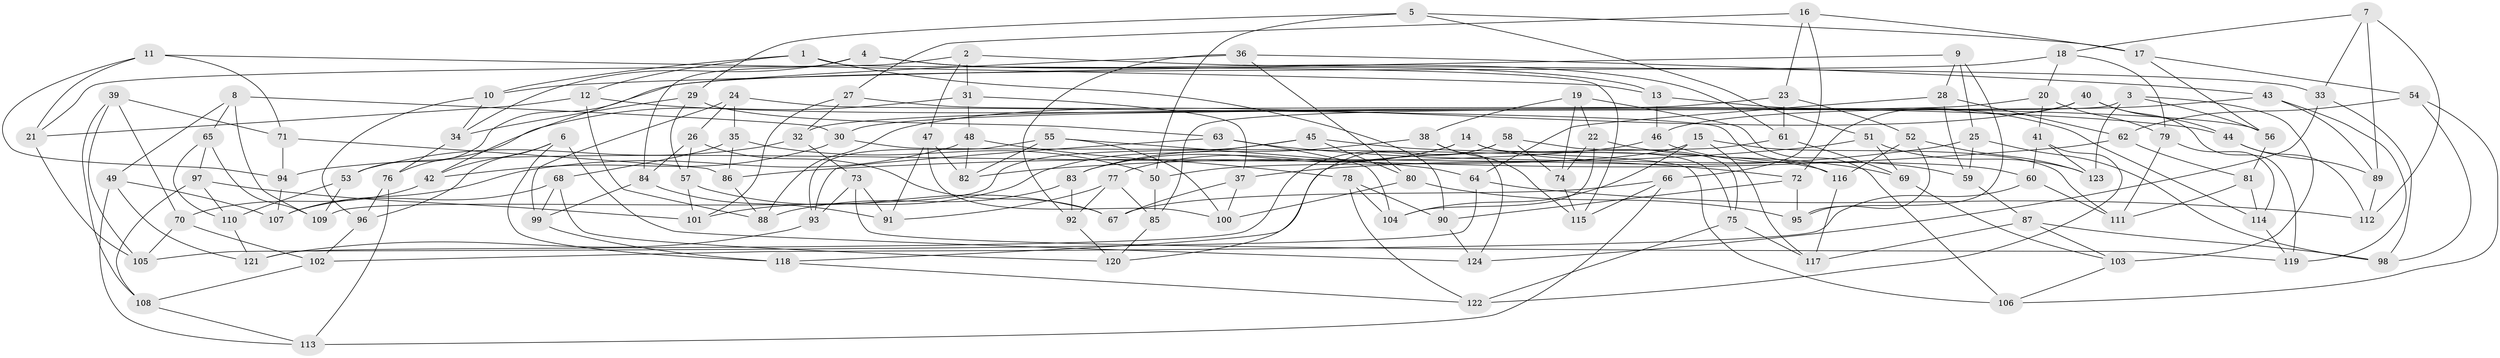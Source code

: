 // coarse degree distribution, {3: 0.08139534883720931, 5: 0.11627906976744186, 4: 0.6744186046511628, 8: 0.03488372093023256, 11: 0.011627906976744186, 2: 0.011627906976744186, 6: 0.023255813953488372, 7: 0.03488372093023256, 9: 0.011627906976744186}
// Generated by graph-tools (version 1.1) at 2025/03/03/04/25 22:03:03]
// undirected, 124 vertices, 248 edges
graph export_dot {
graph [start="1"]
  node [color=gray90,style=filled];
  1;
  2;
  3;
  4;
  5;
  6;
  7;
  8;
  9;
  10;
  11;
  12;
  13;
  14;
  15;
  16;
  17;
  18;
  19;
  20;
  21;
  22;
  23;
  24;
  25;
  26;
  27;
  28;
  29;
  30;
  31;
  32;
  33;
  34;
  35;
  36;
  37;
  38;
  39;
  40;
  41;
  42;
  43;
  44;
  45;
  46;
  47;
  48;
  49;
  50;
  51;
  52;
  53;
  54;
  55;
  56;
  57;
  58;
  59;
  60;
  61;
  62;
  63;
  64;
  65;
  66;
  67;
  68;
  69;
  70;
  71;
  72;
  73;
  74;
  75;
  76;
  77;
  78;
  79;
  80;
  81;
  82;
  83;
  84;
  85;
  86;
  87;
  88;
  89;
  90;
  91;
  92;
  93;
  94;
  95;
  96;
  97;
  98;
  99;
  100;
  101;
  102;
  103;
  104;
  105;
  106;
  107;
  108;
  109;
  110;
  111;
  112;
  113;
  114;
  115;
  116;
  117;
  118;
  119;
  120;
  121;
  122;
  123;
  124;
  1 -- 115;
  1 -- 90;
  1 -- 10;
  1 -- 12;
  2 -- 21;
  2 -- 47;
  2 -- 31;
  2 -- 33;
  3 -- 123;
  3 -- 56;
  3 -- 103;
  3 -- 85;
  4 -- 34;
  4 -- 13;
  4 -- 84;
  4 -- 61;
  5 -- 51;
  5 -- 17;
  5 -- 29;
  5 -- 50;
  6 -- 118;
  6 -- 96;
  6 -- 124;
  6 -- 42;
  7 -- 18;
  7 -- 33;
  7 -- 112;
  7 -- 89;
  8 -- 30;
  8 -- 109;
  8 -- 65;
  8 -- 49;
  9 -- 25;
  9 -- 95;
  9 -- 28;
  9 -- 10;
  10 -- 34;
  10 -- 96;
  11 -- 21;
  11 -- 94;
  11 -- 13;
  11 -- 71;
  12 -- 44;
  12 -- 21;
  12 -- 88;
  13 -- 114;
  13 -- 46;
  14 -- 77;
  14 -- 83;
  14 -- 60;
  14 -- 75;
  15 -- 111;
  15 -- 104;
  15 -- 117;
  15 -- 50;
  16 -- 27;
  16 -- 17;
  16 -- 23;
  16 -- 66;
  17 -- 56;
  17 -- 54;
  18 -- 53;
  18 -- 20;
  18 -- 79;
  19 -- 22;
  19 -- 106;
  19 -- 74;
  19 -- 38;
  20 -- 41;
  20 -- 30;
  20 -- 79;
  21 -- 105;
  22 -- 69;
  22 -- 104;
  22 -- 74;
  23 -- 32;
  23 -- 52;
  23 -- 61;
  24 -- 35;
  24 -- 26;
  24 -- 99;
  24 -- 116;
  25 -- 59;
  25 -- 37;
  25 -- 98;
  26 -- 84;
  26 -- 67;
  26 -- 57;
  27 -- 32;
  27 -- 56;
  27 -- 101;
  28 -- 59;
  28 -- 62;
  28 -- 64;
  29 -- 57;
  29 -- 63;
  29 -- 34;
  30 -- 106;
  30 -- 42;
  31 -- 48;
  31 -- 37;
  31 -- 76;
  32 -- 53;
  32 -- 73;
  33 -- 98;
  33 -- 124;
  34 -- 76;
  35 -- 86;
  35 -- 50;
  35 -- 68;
  36 -- 92;
  36 -- 42;
  36 -- 80;
  36 -- 43;
  37 -- 67;
  37 -- 100;
  38 -- 124;
  38 -- 115;
  38 -- 83;
  39 -- 108;
  39 -- 71;
  39 -- 70;
  39 -- 105;
  40 -- 119;
  40 -- 72;
  40 -- 44;
  40 -- 88;
  41 -- 122;
  41 -- 123;
  41 -- 60;
  42 -- 70;
  43 -- 119;
  43 -- 89;
  43 -- 46;
  44 -- 89;
  44 -- 112;
  45 -- 80;
  45 -- 101;
  45 -- 109;
  45 -- 116;
  46 -- 59;
  46 -- 94;
  47 -- 91;
  47 -- 82;
  47 -- 100;
  48 -- 82;
  48 -- 78;
  48 -- 107;
  49 -- 113;
  49 -- 107;
  49 -- 121;
  50 -- 85;
  51 -- 82;
  51 -- 123;
  51 -- 69;
  52 -- 123;
  52 -- 95;
  52 -- 116;
  53 -- 109;
  53 -- 110;
  54 -- 106;
  54 -- 98;
  54 -- 62;
  55 -- 93;
  55 -- 100;
  55 -- 64;
  55 -- 82;
  56 -- 81;
  57 -- 67;
  57 -- 101;
  58 -- 120;
  58 -- 74;
  58 -- 75;
  58 -- 121;
  59 -- 87;
  60 -- 102;
  60 -- 111;
  61 -- 118;
  61 -- 69;
  62 -- 81;
  62 -- 86;
  63 -- 72;
  63 -- 93;
  63 -- 104;
  64 -- 112;
  64 -- 105;
  65 -- 97;
  65 -- 109;
  65 -- 110;
  66 -- 67;
  66 -- 113;
  66 -- 115;
  68 -- 99;
  68 -- 120;
  68 -- 107;
  69 -- 103;
  70 -- 102;
  70 -- 105;
  71 -- 86;
  71 -- 94;
  72 -- 90;
  72 -- 95;
  73 -- 93;
  73 -- 119;
  73 -- 91;
  74 -- 115;
  75 -- 117;
  75 -- 122;
  76 -- 113;
  76 -- 96;
  77 -- 91;
  77 -- 92;
  77 -- 85;
  78 -- 104;
  78 -- 122;
  78 -- 90;
  79 -- 114;
  79 -- 111;
  80 -- 100;
  80 -- 95;
  81 -- 114;
  81 -- 111;
  83 -- 92;
  83 -- 88;
  84 -- 91;
  84 -- 99;
  85 -- 120;
  86 -- 88;
  87 -- 98;
  87 -- 103;
  87 -- 117;
  89 -- 112;
  90 -- 124;
  92 -- 120;
  93 -- 121;
  94 -- 107;
  96 -- 102;
  97 -- 108;
  97 -- 110;
  97 -- 101;
  99 -- 118;
  102 -- 108;
  103 -- 106;
  108 -- 113;
  110 -- 121;
  114 -- 119;
  116 -- 117;
  118 -- 122;
}
